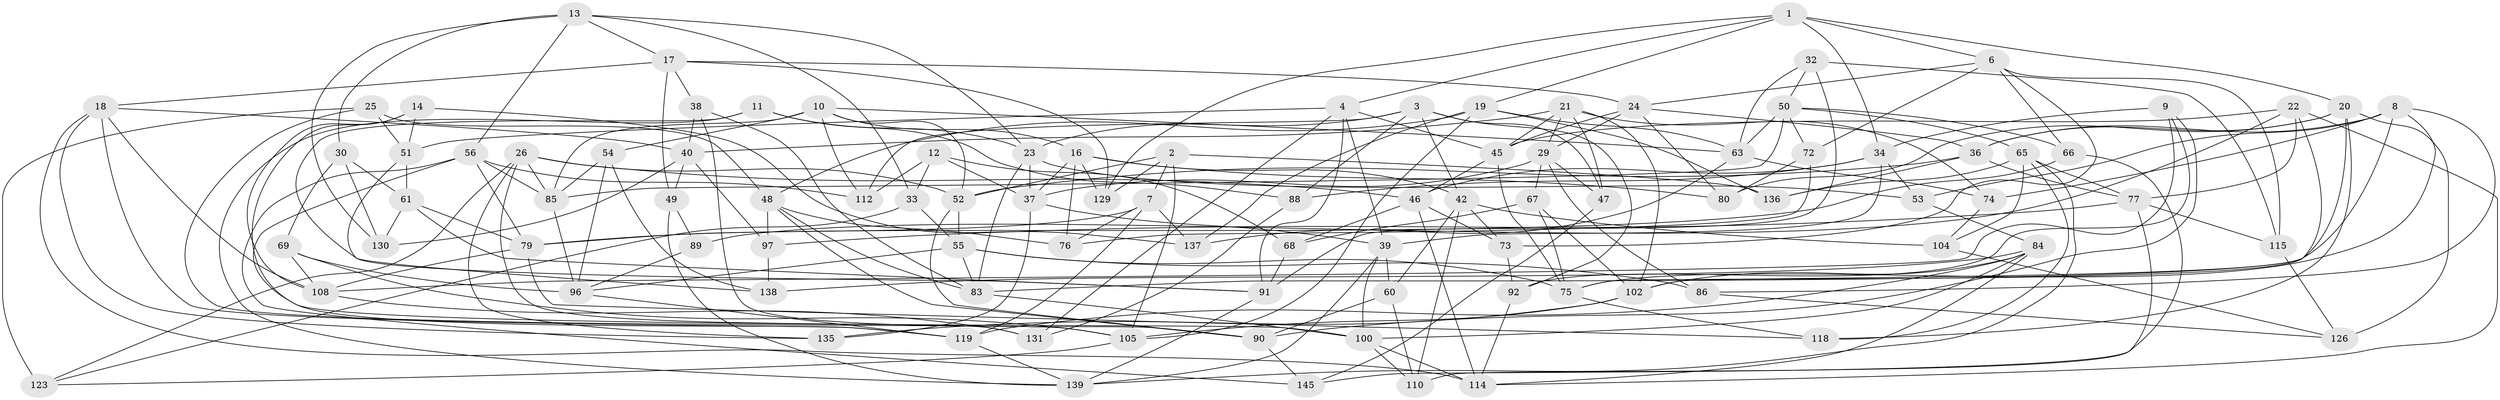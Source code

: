 // original degree distribution, {4: 1.0}
// Generated by graph-tools (version 1.1) at 2025/11/02/27/25 16:11:47]
// undirected, 96 vertices, 242 edges
graph export_dot {
graph [start="1"]
  node [color=gray90,style=filled];
  1 [super="+57"];
  2 [super="+5"];
  3 [super="+15"];
  4 [super="+27"];
  6 [super="+106"];
  7 [super="+64"];
  8 [super="+44"];
  9;
  10 [super="+71"];
  11;
  12;
  13 [super="+28"];
  14;
  16 [super="+111"];
  17 [super="+99"];
  18 [super="+147"];
  19 [super="+101"];
  20 [super="+143"];
  21 [super="+35"];
  22 [super="+78"];
  23 [super="+141"];
  24 [super="+70"];
  25;
  26 [super="+58"];
  29 [super="+31"];
  30;
  32;
  33;
  34 [super="+127"];
  36 [super="+148"];
  37 [super="+43"];
  38;
  39 [super="+41"];
  40 [super="+59"];
  42 [super="+62"];
  45 [super="+82"];
  46 [super="+98"];
  47;
  48 [super="+116"];
  49;
  50 [super="+95"];
  51 [super="+87"];
  52 [super="+121"];
  53;
  54;
  55 [super="+142"];
  56 [super="+113"];
  60;
  61 [super="+94"];
  63 [super="+81"];
  65 [super="+128"];
  66;
  67;
  68;
  69;
  72;
  73;
  74;
  75 [super="+103"];
  76;
  77 [super="+124"];
  79 [super="+120"];
  80;
  83 [super="+132"];
  84 [super="+93"];
  85 [super="+125"];
  86;
  88;
  89;
  90 [super="+107"];
  91 [super="+144"];
  92;
  96 [super="+109"];
  97;
  100 [super="+122"];
  102 [super="+133"];
  104;
  105 [super="+146"];
  108 [super="+134"];
  110;
  112;
  114 [super="+117"];
  115;
  118;
  119 [super="+140"];
  123;
  126;
  129;
  130;
  131;
  135;
  136;
  137;
  138;
  139 [super="+149"];
  145;
  1 -- 129;
  1 -- 20;
  1 -- 19;
  1 -- 34;
  1 -- 4;
  1 -- 6;
  2 -- 136;
  2 -- 52;
  2 -- 7 [weight=2];
  2 -- 129;
  2 -- 105;
  3 -- 92;
  3 -- 112;
  3 -- 47;
  3 -- 88;
  3 -- 42;
  3 -- 23;
  4 -- 51;
  4 -- 131;
  4 -- 45;
  4 -- 39;
  4 -- 91;
  6 -- 72;
  6 -- 73;
  6 -- 66;
  6 -- 115;
  6 -- 24;
  7 -- 76;
  7 -- 137;
  7 -- 79;
  7 -- 119;
  8 -- 53;
  8 -- 74;
  8 -- 86;
  8 -- 75;
  8 -- 36;
  8 -- 83;
  9 -- 92;
  9 -- 34;
  9 -- 90;
  9 -- 108;
  10 -- 54;
  10 -- 112;
  10 -- 52;
  10 -- 16;
  10 -- 85;
  10 -- 63;
  11 -- 91;
  11 -- 139;
  11 -- 88;
  11 -- 23;
  12 -- 112;
  12 -- 68;
  12 -- 37;
  12 -- 33;
  13 -- 30;
  13 -- 17;
  13 -- 23;
  13 -- 130;
  13 -- 33;
  13 -- 56;
  14 -- 137;
  14 -- 51;
  14 -- 108;
  14 -- 100;
  16 -- 129;
  16 -- 37;
  16 -- 80;
  16 -- 76;
  16 -- 42;
  17 -- 49;
  17 -- 38;
  17 -- 24;
  17 -- 18;
  17 -- 129;
  18 -- 108;
  18 -- 135;
  18 -- 40;
  18 -- 114;
  18 -- 119;
  19 -- 136;
  19 -- 105;
  19 -- 137;
  19 -- 63;
  19 -- 48;
  20 -- 126;
  20 -- 80;
  20 -- 102;
  20 -- 118;
  20 -- 36;
  21 -- 47;
  21 -- 102;
  21 -- 40;
  21 -- 74;
  21 -- 29;
  21 -- 45;
  22 -- 89 [weight=2];
  22 -- 114;
  22 -- 75;
  22 -- 77;
  22 -- 45;
  23 -- 37;
  23 -- 53;
  23 -- 83;
  24 -- 80;
  24 -- 45;
  24 -- 36;
  24 -- 29;
  25 -- 123;
  25 -- 51;
  25 -- 105;
  25 -- 48;
  26 -- 135;
  26 -- 131;
  26 -- 123;
  26 -- 52;
  26 -- 85;
  26 -- 46;
  29 -- 86;
  29 -- 37;
  29 -- 67;
  29 -- 47;
  30 -- 130;
  30 -- 69;
  30 -- 61;
  32 -- 115;
  32 -- 50;
  32 -- 63;
  32 -- 91;
  33 -- 123;
  33 -- 55;
  34 -- 39;
  34 -- 88;
  34 -- 53;
  34 -- 46;
  36 -- 77;
  36 -- 136;
  36 -- 52;
  37 -- 135;
  37 -- 39;
  38 -- 83;
  38 -- 90;
  38 -- 40;
  39 -- 60;
  39 -- 100;
  39 -- 139;
  40 -- 49;
  40 -- 97;
  40 -- 130;
  42 -- 104;
  42 -- 73;
  42 -- 60;
  42 -- 110;
  45 -- 75;
  45 -- 46;
  46 -- 68;
  46 -- 114;
  46 -- 73;
  47 -- 145;
  48 -- 97;
  48 -- 76;
  48 -- 90;
  48 -- 83;
  49 -- 139;
  49 -- 89;
  50 -- 72;
  50 -- 63;
  50 -- 65;
  50 -- 85;
  50 -- 66;
  51 -- 61 [weight=2];
  51 -- 138;
  52 -- 90;
  52 -- 55;
  53 -- 84;
  54 -- 138;
  54 -- 85;
  54 -- 96;
  55 -- 83;
  55 -- 96;
  55 -- 86;
  55 -- 75;
  56 -- 112;
  56 -- 145;
  56 -- 85;
  56 -- 79;
  56 -- 119;
  60 -- 110;
  60 -- 90;
  61 -- 130;
  61 -- 91;
  61 -- 79;
  63 -- 137;
  63 -- 74;
  65 -- 104;
  65 -- 139;
  65 -- 77;
  65 -- 136;
  65 -- 118;
  66 -- 79;
  66 -- 145;
  67 -- 68;
  67 -- 75;
  67 -- 102;
  68 -- 91;
  69 -- 105;
  69 -- 96;
  69 -- 108;
  72 -- 80;
  72 -- 76;
  73 -- 92;
  74 -- 104;
  75 -- 118;
  77 -- 115;
  77 -- 97;
  77 -- 110;
  79 -- 118;
  79 -- 108;
  83 -- 100;
  84 -- 102;
  84 -- 138;
  84 -- 119;
  84 -- 114;
  84 -- 100;
  85 -- 96;
  86 -- 126;
  88 -- 131;
  89 -- 96;
  90 -- 145;
  91 -- 139;
  92 -- 114;
  96 -- 119;
  97 -- 138;
  100 -- 114;
  100 -- 110;
  102 -- 105;
  102 -- 135;
  104 -- 126;
  105 -- 123;
  108 -- 131;
  115 -- 126;
  119 -- 139;
}
